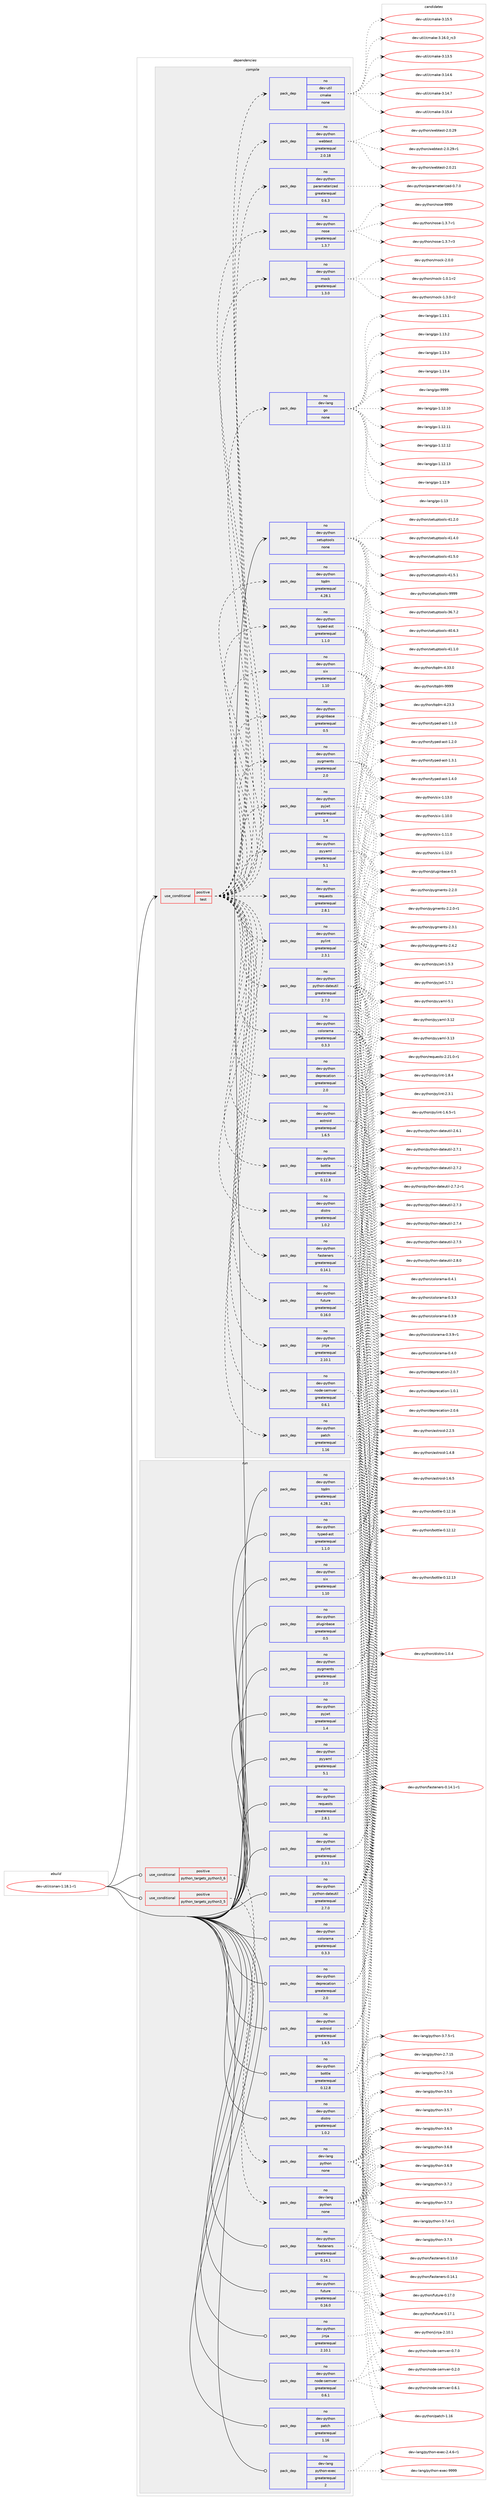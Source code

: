digraph prolog {

# *************
# Graph options
# *************

newrank=true;
concentrate=true;
compound=true;
graph [rankdir=LR,fontname=Helvetica,fontsize=10,ranksep=1.5];#, ranksep=2.5, nodesep=0.2];
edge  [arrowhead=vee];
node  [fontname=Helvetica,fontsize=10];

# **********
# The ebuild
# **********

subgraph cluster_leftcol {
color=gray;
rank=same;
label=<<i>ebuild</i>>;
id [label="dev-util/conan-1.18.1-r1", color=red, width=4, href="../dev-util/conan-1.18.1-r1.svg"];
}

# ****************
# The dependencies
# ****************

subgraph cluster_midcol {
color=gray;
label=<<i>dependencies</i>>;
subgraph cluster_compile {
fillcolor="#eeeeee";
style=filled;
label=<<i>compile</i>>;
subgraph cond182143 {
dependency727141 [label=<<TABLE BORDER="0" CELLBORDER="1" CELLSPACING="0" CELLPADDING="4"><TR><TD ROWSPAN="3" CELLPADDING="10">use_conditional</TD></TR><TR><TD>positive</TD></TR><TR><TD>test</TD></TR></TABLE>>, shape=none, color=red];
subgraph pack532877 {
dependency727142 [label=<<TABLE BORDER="0" CELLBORDER="1" CELLSPACING="0" CELLPADDING="4" WIDTH="220"><TR><TD ROWSPAN="6" CELLPADDING="30">pack_dep</TD></TR><TR><TD WIDTH="110">no</TD></TR><TR><TD>dev-python</TD></TR><TR><TD>astroid</TD></TR><TR><TD>greaterequal</TD></TR><TR><TD>1.6.5</TD></TR></TABLE>>, shape=none, color=blue];
}
dependency727141:e -> dependency727142:w [weight=20,style="dashed",arrowhead="vee"];
subgraph pack532878 {
dependency727143 [label=<<TABLE BORDER="0" CELLBORDER="1" CELLSPACING="0" CELLPADDING="4" WIDTH="220"><TR><TD ROWSPAN="6" CELLPADDING="30">pack_dep</TD></TR><TR><TD WIDTH="110">no</TD></TR><TR><TD>dev-python</TD></TR><TR><TD>bottle</TD></TR><TR><TD>greaterequal</TD></TR><TR><TD>0.12.8</TD></TR></TABLE>>, shape=none, color=blue];
}
dependency727141:e -> dependency727143:w [weight=20,style="dashed",arrowhead="vee"];
subgraph pack532879 {
dependency727144 [label=<<TABLE BORDER="0" CELLBORDER="1" CELLSPACING="0" CELLPADDING="4" WIDTH="220"><TR><TD ROWSPAN="6" CELLPADDING="30">pack_dep</TD></TR><TR><TD WIDTH="110">no</TD></TR><TR><TD>dev-python</TD></TR><TR><TD>colorama</TD></TR><TR><TD>greaterequal</TD></TR><TR><TD>0.3.3</TD></TR></TABLE>>, shape=none, color=blue];
}
dependency727141:e -> dependency727144:w [weight=20,style="dashed",arrowhead="vee"];
subgraph pack532880 {
dependency727145 [label=<<TABLE BORDER="0" CELLBORDER="1" CELLSPACING="0" CELLPADDING="4" WIDTH="220"><TR><TD ROWSPAN="6" CELLPADDING="30">pack_dep</TD></TR><TR><TD WIDTH="110">no</TD></TR><TR><TD>dev-python</TD></TR><TR><TD>deprecation</TD></TR><TR><TD>greaterequal</TD></TR><TR><TD>2.0</TD></TR></TABLE>>, shape=none, color=blue];
}
dependency727141:e -> dependency727145:w [weight=20,style="dashed",arrowhead="vee"];
subgraph pack532881 {
dependency727146 [label=<<TABLE BORDER="0" CELLBORDER="1" CELLSPACING="0" CELLPADDING="4" WIDTH="220"><TR><TD ROWSPAN="6" CELLPADDING="30">pack_dep</TD></TR><TR><TD WIDTH="110">no</TD></TR><TR><TD>dev-python</TD></TR><TR><TD>distro</TD></TR><TR><TD>greaterequal</TD></TR><TR><TD>1.0.2</TD></TR></TABLE>>, shape=none, color=blue];
}
dependency727141:e -> dependency727146:w [weight=20,style="dashed",arrowhead="vee"];
subgraph pack532882 {
dependency727147 [label=<<TABLE BORDER="0" CELLBORDER="1" CELLSPACING="0" CELLPADDING="4" WIDTH="220"><TR><TD ROWSPAN="6" CELLPADDING="30">pack_dep</TD></TR><TR><TD WIDTH="110">no</TD></TR><TR><TD>dev-python</TD></TR><TR><TD>fasteners</TD></TR><TR><TD>greaterequal</TD></TR><TR><TD>0.14.1</TD></TR></TABLE>>, shape=none, color=blue];
}
dependency727141:e -> dependency727147:w [weight=20,style="dashed",arrowhead="vee"];
subgraph pack532883 {
dependency727148 [label=<<TABLE BORDER="0" CELLBORDER="1" CELLSPACING="0" CELLPADDING="4" WIDTH="220"><TR><TD ROWSPAN="6" CELLPADDING="30">pack_dep</TD></TR><TR><TD WIDTH="110">no</TD></TR><TR><TD>dev-python</TD></TR><TR><TD>future</TD></TR><TR><TD>greaterequal</TD></TR><TR><TD>0.16.0</TD></TR></TABLE>>, shape=none, color=blue];
}
dependency727141:e -> dependency727148:w [weight=20,style="dashed",arrowhead="vee"];
subgraph pack532884 {
dependency727149 [label=<<TABLE BORDER="0" CELLBORDER="1" CELLSPACING="0" CELLPADDING="4" WIDTH="220"><TR><TD ROWSPAN="6" CELLPADDING="30">pack_dep</TD></TR><TR><TD WIDTH="110">no</TD></TR><TR><TD>dev-python</TD></TR><TR><TD>jinja</TD></TR><TR><TD>greaterequal</TD></TR><TR><TD>2.10.1</TD></TR></TABLE>>, shape=none, color=blue];
}
dependency727141:e -> dependency727149:w [weight=20,style="dashed",arrowhead="vee"];
subgraph pack532885 {
dependency727150 [label=<<TABLE BORDER="0" CELLBORDER="1" CELLSPACING="0" CELLPADDING="4" WIDTH="220"><TR><TD ROWSPAN="6" CELLPADDING="30">pack_dep</TD></TR><TR><TD WIDTH="110">no</TD></TR><TR><TD>dev-python</TD></TR><TR><TD>node-semver</TD></TR><TR><TD>greaterequal</TD></TR><TR><TD>0.6.1</TD></TR></TABLE>>, shape=none, color=blue];
}
dependency727141:e -> dependency727150:w [weight=20,style="dashed",arrowhead="vee"];
subgraph pack532886 {
dependency727151 [label=<<TABLE BORDER="0" CELLBORDER="1" CELLSPACING="0" CELLPADDING="4" WIDTH="220"><TR><TD ROWSPAN="6" CELLPADDING="30">pack_dep</TD></TR><TR><TD WIDTH="110">no</TD></TR><TR><TD>dev-python</TD></TR><TR><TD>patch</TD></TR><TR><TD>greaterequal</TD></TR><TR><TD>1.16</TD></TR></TABLE>>, shape=none, color=blue];
}
dependency727141:e -> dependency727151:w [weight=20,style="dashed",arrowhead="vee"];
subgraph pack532887 {
dependency727152 [label=<<TABLE BORDER="0" CELLBORDER="1" CELLSPACING="0" CELLPADDING="4" WIDTH="220"><TR><TD ROWSPAN="6" CELLPADDING="30">pack_dep</TD></TR><TR><TD WIDTH="110">no</TD></TR><TR><TD>dev-python</TD></TR><TR><TD>pluginbase</TD></TR><TR><TD>greaterequal</TD></TR><TR><TD>0.5</TD></TR></TABLE>>, shape=none, color=blue];
}
dependency727141:e -> dependency727152:w [weight=20,style="dashed",arrowhead="vee"];
subgraph pack532888 {
dependency727153 [label=<<TABLE BORDER="0" CELLBORDER="1" CELLSPACING="0" CELLPADDING="4" WIDTH="220"><TR><TD ROWSPAN="6" CELLPADDING="30">pack_dep</TD></TR><TR><TD WIDTH="110">no</TD></TR><TR><TD>dev-python</TD></TR><TR><TD>pygments</TD></TR><TR><TD>greaterequal</TD></TR><TR><TD>2.0</TD></TR></TABLE>>, shape=none, color=blue];
}
dependency727141:e -> dependency727153:w [weight=20,style="dashed",arrowhead="vee"];
subgraph pack532889 {
dependency727154 [label=<<TABLE BORDER="0" CELLBORDER="1" CELLSPACING="0" CELLPADDING="4" WIDTH="220"><TR><TD ROWSPAN="6" CELLPADDING="30">pack_dep</TD></TR><TR><TD WIDTH="110">no</TD></TR><TR><TD>dev-python</TD></TR><TR><TD>pyjwt</TD></TR><TR><TD>greaterequal</TD></TR><TR><TD>1.4</TD></TR></TABLE>>, shape=none, color=blue];
}
dependency727141:e -> dependency727154:w [weight=20,style="dashed",arrowhead="vee"];
subgraph pack532890 {
dependency727155 [label=<<TABLE BORDER="0" CELLBORDER="1" CELLSPACING="0" CELLPADDING="4" WIDTH="220"><TR><TD ROWSPAN="6" CELLPADDING="30">pack_dep</TD></TR><TR><TD WIDTH="110">no</TD></TR><TR><TD>dev-python</TD></TR><TR><TD>pylint</TD></TR><TR><TD>greaterequal</TD></TR><TR><TD>2.3.1</TD></TR></TABLE>>, shape=none, color=blue];
}
dependency727141:e -> dependency727155:w [weight=20,style="dashed",arrowhead="vee"];
subgraph pack532891 {
dependency727156 [label=<<TABLE BORDER="0" CELLBORDER="1" CELLSPACING="0" CELLPADDING="4" WIDTH="220"><TR><TD ROWSPAN="6" CELLPADDING="30">pack_dep</TD></TR><TR><TD WIDTH="110">no</TD></TR><TR><TD>dev-python</TD></TR><TR><TD>python-dateutil</TD></TR><TR><TD>greaterequal</TD></TR><TR><TD>2.7.0</TD></TR></TABLE>>, shape=none, color=blue];
}
dependency727141:e -> dependency727156:w [weight=20,style="dashed",arrowhead="vee"];
subgraph pack532892 {
dependency727157 [label=<<TABLE BORDER="0" CELLBORDER="1" CELLSPACING="0" CELLPADDING="4" WIDTH="220"><TR><TD ROWSPAN="6" CELLPADDING="30">pack_dep</TD></TR><TR><TD WIDTH="110">no</TD></TR><TR><TD>dev-python</TD></TR><TR><TD>pyyaml</TD></TR><TR><TD>greaterequal</TD></TR><TR><TD>5.1</TD></TR></TABLE>>, shape=none, color=blue];
}
dependency727141:e -> dependency727157:w [weight=20,style="dashed",arrowhead="vee"];
subgraph pack532893 {
dependency727158 [label=<<TABLE BORDER="0" CELLBORDER="1" CELLSPACING="0" CELLPADDING="4" WIDTH="220"><TR><TD ROWSPAN="6" CELLPADDING="30">pack_dep</TD></TR><TR><TD WIDTH="110">no</TD></TR><TR><TD>dev-python</TD></TR><TR><TD>requests</TD></TR><TR><TD>greaterequal</TD></TR><TR><TD>2.8.1</TD></TR></TABLE>>, shape=none, color=blue];
}
dependency727141:e -> dependency727158:w [weight=20,style="dashed",arrowhead="vee"];
subgraph pack532894 {
dependency727159 [label=<<TABLE BORDER="0" CELLBORDER="1" CELLSPACING="0" CELLPADDING="4" WIDTH="220"><TR><TD ROWSPAN="6" CELLPADDING="30">pack_dep</TD></TR><TR><TD WIDTH="110">no</TD></TR><TR><TD>dev-python</TD></TR><TR><TD>six</TD></TR><TR><TD>greaterequal</TD></TR><TR><TD>1.10</TD></TR></TABLE>>, shape=none, color=blue];
}
dependency727141:e -> dependency727159:w [weight=20,style="dashed",arrowhead="vee"];
subgraph pack532895 {
dependency727160 [label=<<TABLE BORDER="0" CELLBORDER="1" CELLSPACING="0" CELLPADDING="4" WIDTH="220"><TR><TD ROWSPAN="6" CELLPADDING="30">pack_dep</TD></TR><TR><TD WIDTH="110">no</TD></TR><TR><TD>dev-python</TD></TR><TR><TD>tqdm</TD></TR><TR><TD>greaterequal</TD></TR><TR><TD>4.28.1</TD></TR></TABLE>>, shape=none, color=blue];
}
dependency727141:e -> dependency727160:w [weight=20,style="dashed",arrowhead="vee"];
subgraph pack532896 {
dependency727161 [label=<<TABLE BORDER="0" CELLBORDER="1" CELLSPACING="0" CELLPADDING="4" WIDTH="220"><TR><TD ROWSPAN="6" CELLPADDING="30">pack_dep</TD></TR><TR><TD WIDTH="110">no</TD></TR><TR><TD>dev-python</TD></TR><TR><TD>typed-ast</TD></TR><TR><TD>greaterequal</TD></TR><TR><TD>1.1.0</TD></TR></TABLE>>, shape=none, color=blue];
}
dependency727141:e -> dependency727161:w [weight=20,style="dashed",arrowhead="vee"];
subgraph pack532897 {
dependency727162 [label=<<TABLE BORDER="0" CELLBORDER="1" CELLSPACING="0" CELLPADDING="4" WIDTH="220"><TR><TD ROWSPAN="6" CELLPADDING="30">pack_dep</TD></TR><TR><TD WIDTH="110">no</TD></TR><TR><TD>dev-lang</TD></TR><TR><TD>go</TD></TR><TR><TD>none</TD></TR><TR><TD></TD></TR></TABLE>>, shape=none, color=blue];
}
dependency727141:e -> dependency727162:w [weight=20,style="dashed",arrowhead="vee"];
subgraph pack532898 {
dependency727163 [label=<<TABLE BORDER="0" CELLBORDER="1" CELLSPACING="0" CELLPADDING="4" WIDTH="220"><TR><TD ROWSPAN="6" CELLPADDING="30">pack_dep</TD></TR><TR><TD WIDTH="110">no</TD></TR><TR><TD>dev-python</TD></TR><TR><TD>mock</TD></TR><TR><TD>greaterequal</TD></TR><TR><TD>1.3.0</TD></TR></TABLE>>, shape=none, color=blue];
}
dependency727141:e -> dependency727163:w [weight=20,style="dashed",arrowhead="vee"];
subgraph pack532899 {
dependency727164 [label=<<TABLE BORDER="0" CELLBORDER="1" CELLSPACING="0" CELLPADDING="4" WIDTH="220"><TR><TD ROWSPAN="6" CELLPADDING="30">pack_dep</TD></TR><TR><TD WIDTH="110">no</TD></TR><TR><TD>dev-python</TD></TR><TR><TD>nose</TD></TR><TR><TD>greaterequal</TD></TR><TR><TD>1.3.7</TD></TR></TABLE>>, shape=none, color=blue];
}
dependency727141:e -> dependency727164:w [weight=20,style="dashed",arrowhead="vee"];
subgraph pack532900 {
dependency727165 [label=<<TABLE BORDER="0" CELLBORDER="1" CELLSPACING="0" CELLPADDING="4" WIDTH="220"><TR><TD ROWSPAN="6" CELLPADDING="30">pack_dep</TD></TR><TR><TD WIDTH="110">no</TD></TR><TR><TD>dev-python</TD></TR><TR><TD>parameterized</TD></TR><TR><TD>greaterequal</TD></TR><TR><TD>0.6.3</TD></TR></TABLE>>, shape=none, color=blue];
}
dependency727141:e -> dependency727165:w [weight=20,style="dashed",arrowhead="vee"];
subgraph pack532901 {
dependency727166 [label=<<TABLE BORDER="0" CELLBORDER="1" CELLSPACING="0" CELLPADDING="4" WIDTH="220"><TR><TD ROWSPAN="6" CELLPADDING="30">pack_dep</TD></TR><TR><TD WIDTH="110">no</TD></TR><TR><TD>dev-python</TD></TR><TR><TD>webtest</TD></TR><TR><TD>greaterequal</TD></TR><TR><TD>2.0.18</TD></TR></TABLE>>, shape=none, color=blue];
}
dependency727141:e -> dependency727166:w [weight=20,style="dashed",arrowhead="vee"];
subgraph pack532902 {
dependency727167 [label=<<TABLE BORDER="0" CELLBORDER="1" CELLSPACING="0" CELLPADDING="4" WIDTH="220"><TR><TD ROWSPAN="6" CELLPADDING="30">pack_dep</TD></TR><TR><TD WIDTH="110">no</TD></TR><TR><TD>dev-util</TD></TR><TR><TD>cmake</TD></TR><TR><TD>none</TD></TR><TR><TD></TD></TR></TABLE>>, shape=none, color=blue];
}
dependency727141:e -> dependency727167:w [weight=20,style="dashed",arrowhead="vee"];
}
id:e -> dependency727141:w [weight=20,style="solid",arrowhead="vee"];
subgraph pack532903 {
dependency727168 [label=<<TABLE BORDER="0" CELLBORDER="1" CELLSPACING="0" CELLPADDING="4" WIDTH="220"><TR><TD ROWSPAN="6" CELLPADDING="30">pack_dep</TD></TR><TR><TD WIDTH="110">no</TD></TR><TR><TD>dev-python</TD></TR><TR><TD>setuptools</TD></TR><TR><TD>none</TD></TR><TR><TD></TD></TR></TABLE>>, shape=none, color=blue];
}
id:e -> dependency727168:w [weight=20,style="solid",arrowhead="vee"];
}
subgraph cluster_compileandrun {
fillcolor="#eeeeee";
style=filled;
label=<<i>compile and run</i>>;
}
subgraph cluster_run {
fillcolor="#eeeeee";
style=filled;
label=<<i>run</i>>;
subgraph cond182144 {
dependency727169 [label=<<TABLE BORDER="0" CELLBORDER="1" CELLSPACING="0" CELLPADDING="4"><TR><TD ROWSPAN="3" CELLPADDING="10">use_conditional</TD></TR><TR><TD>positive</TD></TR><TR><TD>python_targets_python3_5</TD></TR></TABLE>>, shape=none, color=red];
subgraph pack532904 {
dependency727170 [label=<<TABLE BORDER="0" CELLBORDER="1" CELLSPACING="0" CELLPADDING="4" WIDTH="220"><TR><TD ROWSPAN="6" CELLPADDING="30">pack_dep</TD></TR><TR><TD WIDTH="110">no</TD></TR><TR><TD>dev-lang</TD></TR><TR><TD>python</TD></TR><TR><TD>none</TD></TR><TR><TD></TD></TR></TABLE>>, shape=none, color=blue];
}
dependency727169:e -> dependency727170:w [weight=20,style="dashed",arrowhead="vee"];
}
id:e -> dependency727169:w [weight=20,style="solid",arrowhead="odot"];
subgraph cond182145 {
dependency727171 [label=<<TABLE BORDER="0" CELLBORDER="1" CELLSPACING="0" CELLPADDING="4"><TR><TD ROWSPAN="3" CELLPADDING="10">use_conditional</TD></TR><TR><TD>positive</TD></TR><TR><TD>python_targets_python3_6</TD></TR></TABLE>>, shape=none, color=red];
subgraph pack532905 {
dependency727172 [label=<<TABLE BORDER="0" CELLBORDER="1" CELLSPACING="0" CELLPADDING="4" WIDTH="220"><TR><TD ROWSPAN="6" CELLPADDING="30">pack_dep</TD></TR><TR><TD WIDTH="110">no</TD></TR><TR><TD>dev-lang</TD></TR><TR><TD>python</TD></TR><TR><TD>none</TD></TR><TR><TD></TD></TR></TABLE>>, shape=none, color=blue];
}
dependency727171:e -> dependency727172:w [weight=20,style="dashed",arrowhead="vee"];
}
id:e -> dependency727171:w [weight=20,style="solid",arrowhead="odot"];
subgraph pack532906 {
dependency727173 [label=<<TABLE BORDER="0" CELLBORDER="1" CELLSPACING="0" CELLPADDING="4" WIDTH="220"><TR><TD ROWSPAN="6" CELLPADDING="30">pack_dep</TD></TR><TR><TD WIDTH="110">no</TD></TR><TR><TD>dev-lang</TD></TR><TR><TD>python-exec</TD></TR><TR><TD>greaterequal</TD></TR><TR><TD>2</TD></TR></TABLE>>, shape=none, color=blue];
}
id:e -> dependency727173:w [weight=20,style="solid",arrowhead="odot"];
subgraph pack532907 {
dependency727174 [label=<<TABLE BORDER="0" CELLBORDER="1" CELLSPACING="0" CELLPADDING="4" WIDTH="220"><TR><TD ROWSPAN="6" CELLPADDING="30">pack_dep</TD></TR><TR><TD WIDTH="110">no</TD></TR><TR><TD>dev-python</TD></TR><TR><TD>astroid</TD></TR><TR><TD>greaterequal</TD></TR><TR><TD>1.6.5</TD></TR></TABLE>>, shape=none, color=blue];
}
id:e -> dependency727174:w [weight=20,style="solid",arrowhead="odot"];
subgraph pack532908 {
dependency727175 [label=<<TABLE BORDER="0" CELLBORDER="1" CELLSPACING="0" CELLPADDING="4" WIDTH="220"><TR><TD ROWSPAN="6" CELLPADDING="30">pack_dep</TD></TR><TR><TD WIDTH="110">no</TD></TR><TR><TD>dev-python</TD></TR><TR><TD>bottle</TD></TR><TR><TD>greaterequal</TD></TR><TR><TD>0.12.8</TD></TR></TABLE>>, shape=none, color=blue];
}
id:e -> dependency727175:w [weight=20,style="solid",arrowhead="odot"];
subgraph pack532909 {
dependency727176 [label=<<TABLE BORDER="0" CELLBORDER="1" CELLSPACING="0" CELLPADDING="4" WIDTH="220"><TR><TD ROWSPAN="6" CELLPADDING="30">pack_dep</TD></TR><TR><TD WIDTH="110">no</TD></TR><TR><TD>dev-python</TD></TR><TR><TD>colorama</TD></TR><TR><TD>greaterequal</TD></TR><TR><TD>0.3.3</TD></TR></TABLE>>, shape=none, color=blue];
}
id:e -> dependency727176:w [weight=20,style="solid",arrowhead="odot"];
subgraph pack532910 {
dependency727177 [label=<<TABLE BORDER="0" CELLBORDER="1" CELLSPACING="0" CELLPADDING="4" WIDTH="220"><TR><TD ROWSPAN="6" CELLPADDING="30">pack_dep</TD></TR><TR><TD WIDTH="110">no</TD></TR><TR><TD>dev-python</TD></TR><TR><TD>deprecation</TD></TR><TR><TD>greaterequal</TD></TR><TR><TD>2.0</TD></TR></TABLE>>, shape=none, color=blue];
}
id:e -> dependency727177:w [weight=20,style="solid",arrowhead="odot"];
subgraph pack532911 {
dependency727178 [label=<<TABLE BORDER="0" CELLBORDER="1" CELLSPACING="0" CELLPADDING="4" WIDTH="220"><TR><TD ROWSPAN="6" CELLPADDING="30">pack_dep</TD></TR><TR><TD WIDTH="110">no</TD></TR><TR><TD>dev-python</TD></TR><TR><TD>distro</TD></TR><TR><TD>greaterequal</TD></TR><TR><TD>1.0.2</TD></TR></TABLE>>, shape=none, color=blue];
}
id:e -> dependency727178:w [weight=20,style="solid",arrowhead="odot"];
subgraph pack532912 {
dependency727179 [label=<<TABLE BORDER="0" CELLBORDER="1" CELLSPACING="0" CELLPADDING="4" WIDTH="220"><TR><TD ROWSPAN="6" CELLPADDING="30">pack_dep</TD></TR><TR><TD WIDTH="110">no</TD></TR><TR><TD>dev-python</TD></TR><TR><TD>fasteners</TD></TR><TR><TD>greaterequal</TD></TR><TR><TD>0.14.1</TD></TR></TABLE>>, shape=none, color=blue];
}
id:e -> dependency727179:w [weight=20,style="solid",arrowhead="odot"];
subgraph pack532913 {
dependency727180 [label=<<TABLE BORDER="0" CELLBORDER="1" CELLSPACING="0" CELLPADDING="4" WIDTH="220"><TR><TD ROWSPAN="6" CELLPADDING="30">pack_dep</TD></TR><TR><TD WIDTH="110">no</TD></TR><TR><TD>dev-python</TD></TR><TR><TD>future</TD></TR><TR><TD>greaterequal</TD></TR><TR><TD>0.16.0</TD></TR></TABLE>>, shape=none, color=blue];
}
id:e -> dependency727180:w [weight=20,style="solid",arrowhead="odot"];
subgraph pack532914 {
dependency727181 [label=<<TABLE BORDER="0" CELLBORDER="1" CELLSPACING="0" CELLPADDING="4" WIDTH="220"><TR><TD ROWSPAN="6" CELLPADDING="30">pack_dep</TD></TR><TR><TD WIDTH="110">no</TD></TR><TR><TD>dev-python</TD></TR><TR><TD>jinja</TD></TR><TR><TD>greaterequal</TD></TR><TR><TD>2.10.1</TD></TR></TABLE>>, shape=none, color=blue];
}
id:e -> dependency727181:w [weight=20,style="solid",arrowhead="odot"];
subgraph pack532915 {
dependency727182 [label=<<TABLE BORDER="0" CELLBORDER="1" CELLSPACING="0" CELLPADDING="4" WIDTH="220"><TR><TD ROWSPAN="6" CELLPADDING="30">pack_dep</TD></TR><TR><TD WIDTH="110">no</TD></TR><TR><TD>dev-python</TD></TR><TR><TD>node-semver</TD></TR><TR><TD>greaterequal</TD></TR><TR><TD>0.6.1</TD></TR></TABLE>>, shape=none, color=blue];
}
id:e -> dependency727182:w [weight=20,style="solid",arrowhead="odot"];
subgraph pack532916 {
dependency727183 [label=<<TABLE BORDER="0" CELLBORDER="1" CELLSPACING="0" CELLPADDING="4" WIDTH="220"><TR><TD ROWSPAN="6" CELLPADDING="30">pack_dep</TD></TR><TR><TD WIDTH="110">no</TD></TR><TR><TD>dev-python</TD></TR><TR><TD>patch</TD></TR><TR><TD>greaterequal</TD></TR><TR><TD>1.16</TD></TR></TABLE>>, shape=none, color=blue];
}
id:e -> dependency727183:w [weight=20,style="solid",arrowhead="odot"];
subgraph pack532917 {
dependency727184 [label=<<TABLE BORDER="0" CELLBORDER="1" CELLSPACING="0" CELLPADDING="4" WIDTH="220"><TR><TD ROWSPAN="6" CELLPADDING="30">pack_dep</TD></TR><TR><TD WIDTH="110">no</TD></TR><TR><TD>dev-python</TD></TR><TR><TD>pluginbase</TD></TR><TR><TD>greaterequal</TD></TR><TR><TD>0.5</TD></TR></TABLE>>, shape=none, color=blue];
}
id:e -> dependency727184:w [weight=20,style="solid",arrowhead="odot"];
subgraph pack532918 {
dependency727185 [label=<<TABLE BORDER="0" CELLBORDER="1" CELLSPACING="0" CELLPADDING="4" WIDTH="220"><TR><TD ROWSPAN="6" CELLPADDING="30">pack_dep</TD></TR><TR><TD WIDTH="110">no</TD></TR><TR><TD>dev-python</TD></TR><TR><TD>pygments</TD></TR><TR><TD>greaterequal</TD></TR><TR><TD>2.0</TD></TR></TABLE>>, shape=none, color=blue];
}
id:e -> dependency727185:w [weight=20,style="solid",arrowhead="odot"];
subgraph pack532919 {
dependency727186 [label=<<TABLE BORDER="0" CELLBORDER="1" CELLSPACING="0" CELLPADDING="4" WIDTH="220"><TR><TD ROWSPAN="6" CELLPADDING="30">pack_dep</TD></TR><TR><TD WIDTH="110">no</TD></TR><TR><TD>dev-python</TD></TR><TR><TD>pyjwt</TD></TR><TR><TD>greaterequal</TD></TR><TR><TD>1.4</TD></TR></TABLE>>, shape=none, color=blue];
}
id:e -> dependency727186:w [weight=20,style="solid",arrowhead="odot"];
subgraph pack532920 {
dependency727187 [label=<<TABLE BORDER="0" CELLBORDER="1" CELLSPACING="0" CELLPADDING="4" WIDTH="220"><TR><TD ROWSPAN="6" CELLPADDING="30">pack_dep</TD></TR><TR><TD WIDTH="110">no</TD></TR><TR><TD>dev-python</TD></TR><TR><TD>pylint</TD></TR><TR><TD>greaterequal</TD></TR><TR><TD>2.3.1</TD></TR></TABLE>>, shape=none, color=blue];
}
id:e -> dependency727187:w [weight=20,style="solid",arrowhead="odot"];
subgraph pack532921 {
dependency727188 [label=<<TABLE BORDER="0" CELLBORDER="1" CELLSPACING="0" CELLPADDING="4" WIDTH="220"><TR><TD ROWSPAN="6" CELLPADDING="30">pack_dep</TD></TR><TR><TD WIDTH="110">no</TD></TR><TR><TD>dev-python</TD></TR><TR><TD>python-dateutil</TD></TR><TR><TD>greaterequal</TD></TR><TR><TD>2.7.0</TD></TR></TABLE>>, shape=none, color=blue];
}
id:e -> dependency727188:w [weight=20,style="solid",arrowhead="odot"];
subgraph pack532922 {
dependency727189 [label=<<TABLE BORDER="0" CELLBORDER="1" CELLSPACING="0" CELLPADDING="4" WIDTH="220"><TR><TD ROWSPAN="6" CELLPADDING="30">pack_dep</TD></TR><TR><TD WIDTH="110">no</TD></TR><TR><TD>dev-python</TD></TR><TR><TD>pyyaml</TD></TR><TR><TD>greaterequal</TD></TR><TR><TD>5.1</TD></TR></TABLE>>, shape=none, color=blue];
}
id:e -> dependency727189:w [weight=20,style="solid",arrowhead="odot"];
subgraph pack532923 {
dependency727190 [label=<<TABLE BORDER="0" CELLBORDER="1" CELLSPACING="0" CELLPADDING="4" WIDTH="220"><TR><TD ROWSPAN="6" CELLPADDING="30">pack_dep</TD></TR><TR><TD WIDTH="110">no</TD></TR><TR><TD>dev-python</TD></TR><TR><TD>requests</TD></TR><TR><TD>greaterequal</TD></TR><TR><TD>2.8.1</TD></TR></TABLE>>, shape=none, color=blue];
}
id:e -> dependency727190:w [weight=20,style="solid",arrowhead="odot"];
subgraph pack532924 {
dependency727191 [label=<<TABLE BORDER="0" CELLBORDER="1" CELLSPACING="0" CELLPADDING="4" WIDTH="220"><TR><TD ROWSPAN="6" CELLPADDING="30">pack_dep</TD></TR><TR><TD WIDTH="110">no</TD></TR><TR><TD>dev-python</TD></TR><TR><TD>six</TD></TR><TR><TD>greaterequal</TD></TR><TR><TD>1.10</TD></TR></TABLE>>, shape=none, color=blue];
}
id:e -> dependency727191:w [weight=20,style="solid",arrowhead="odot"];
subgraph pack532925 {
dependency727192 [label=<<TABLE BORDER="0" CELLBORDER="1" CELLSPACING="0" CELLPADDING="4" WIDTH="220"><TR><TD ROWSPAN="6" CELLPADDING="30">pack_dep</TD></TR><TR><TD WIDTH="110">no</TD></TR><TR><TD>dev-python</TD></TR><TR><TD>tqdm</TD></TR><TR><TD>greaterequal</TD></TR><TR><TD>4.28.1</TD></TR></TABLE>>, shape=none, color=blue];
}
id:e -> dependency727192:w [weight=20,style="solid",arrowhead="odot"];
subgraph pack532926 {
dependency727193 [label=<<TABLE BORDER="0" CELLBORDER="1" CELLSPACING="0" CELLPADDING="4" WIDTH="220"><TR><TD ROWSPAN="6" CELLPADDING="30">pack_dep</TD></TR><TR><TD WIDTH="110">no</TD></TR><TR><TD>dev-python</TD></TR><TR><TD>typed-ast</TD></TR><TR><TD>greaterequal</TD></TR><TR><TD>1.1.0</TD></TR></TABLE>>, shape=none, color=blue];
}
id:e -> dependency727193:w [weight=20,style="solid",arrowhead="odot"];
}
}

# **************
# The candidates
# **************

subgraph cluster_choices {
rank=same;
color=gray;
label=<<i>candidates</i>>;

subgraph choice532877 {
color=black;
nodesep=1;
choice100101118451121211161041111104797115116114111105100454946524656 [label="dev-python/astroid-1.4.8", color=red, width=4,href="../dev-python/astroid-1.4.8.svg"];
choice100101118451121211161041111104797115116114111105100454946544653 [label="dev-python/astroid-1.6.5", color=red, width=4,href="../dev-python/astroid-1.6.5.svg"];
choice100101118451121211161041111104797115116114111105100455046504653 [label="dev-python/astroid-2.2.5", color=red, width=4,href="../dev-python/astroid-2.2.5.svg"];
dependency727142:e -> choice100101118451121211161041111104797115116114111105100454946524656:w [style=dotted,weight="100"];
dependency727142:e -> choice100101118451121211161041111104797115116114111105100454946544653:w [style=dotted,weight="100"];
dependency727142:e -> choice100101118451121211161041111104797115116114111105100455046504653:w [style=dotted,weight="100"];
}
subgraph choice532878 {
color=black;
nodesep=1;
choice1001011184511212111610411111047981111161161081014548464950464950 [label="dev-python/bottle-0.12.12", color=red, width=4,href="../dev-python/bottle-0.12.12.svg"];
choice1001011184511212111610411111047981111161161081014548464950464951 [label="dev-python/bottle-0.12.13", color=red, width=4,href="../dev-python/bottle-0.12.13.svg"];
choice1001011184511212111610411111047981111161161081014548464950464954 [label="dev-python/bottle-0.12.16", color=red, width=4,href="../dev-python/bottle-0.12.16.svg"];
dependency727143:e -> choice1001011184511212111610411111047981111161161081014548464950464950:w [style=dotted,weight="100"];
dependency727143:e -> choice1001011184511212111610411111047981111161161081014548464950464951:w [style=dotted,weight="100"];
dependency727143:e -> choice1001011184511212111610411111047981111161161081014548464950464954:w [style=dotted,weight="100"];
}
subgraph choice532879 {
color=black;
nodesep=1;
choice1001011184511212111610411111047991111081111149710997454846514651 [label="dev-python/colorama-0.3.3", color=red, width=4,href="../dev-python/colorama-0.3.3.svg"];
choice1001011184511212111610411111047991111081111149710997454846514657 [label="dev-python/colorama-0.3.9", color=red, width=4,href="../dev-python/colorama-0.3.9.svg"];
choice10010111845112121116104111110479911110811111497109974548465146574511449 [label="dev-python/colorama-0.3.9-r1", color=red, width=4,href="../dev-python/colorama-0.3.9-r1.svg"];
choice1001011184511212111610411111047991111081111149710997454846524648 [label="dev-python/colorama-0.4.0", color=red, width=4,href="../dev-python/colorama-0.4.0.svg"];
choice1001011184511212111610411111047991111081111149710997454846524649 [label="dev-python/colorama-0.4.1", color=red, width=4,href="../dev-python/colorama-0.4.1.svg"];
dependency727144:e -> choice1001011184511212111610411111047991111081111149710997454846514651:w [style=dotted,weight="100"];
dependency727144:e -> choice1001011184511212111610411111047991111081111149710997454846514657:w [style=dotted,weight="100"];
dependency727144:e -> choice10010111845112121116104111110479911110811111497109974548465146574511449:w [style=dotted,weight="100"];
dependency727144:e -> choice1001011184511212111610411111047991111081111149710997454846524648:w [style=dotted,weight="100"];
dependency727144:e -> choice1001011184511212111610411111047991111081111149710997454846524649:w [style=dotted,weight="100"];
}
subgraph choice532880 {
color=black;
nodesep=1;
choice10010111845112121116104111110471001011121141019997116105111110454946484649 [label="dev-python/deprecation-1.0.1", color=red, width=4,href="../dev-python/deprecation-1.0.1.svg"];
choice10010111845112121116104111110471001011121141019997116105111110455046484654 [label="dev-python/deprecation-2.0.6", color=red, width=4,href="../dev-python/deprecation-2.0.6.svg"];
choice10010111845112121116104111110471001011121141019997116105111110455046484655 [label="dev-python/deprecation-2.0.7", color=red, width=4,href="../dev-python/deprecation-2.0.7.svg"];
dependency727145:e -> choice10010111845112121116104111110471001011121141019997116105111110454946484649:w [style=dotted,weight="100"];
dependency727145:e -> choice10010111845112121116104111110471001011121141019997116105111110455046484654:w [style=dotted,weight="100"];
dependency727145:e -> choice10010111845112121116104111110471001011121141019997116105111110455046484655:w [style=dotted,weight="100"];
}
subgraph choice532881 {
color=black;
nodesep=1;
choice1001011184511212111610411111047100105115116114111454946484652 [label="dev-python/distro-1.0.4", color=red, width=4,href="../dev-python/distro-1.0.4.svg"];
dependency727146:e -> choice1001011184511212111610411111047100105115116114111454946484652:w [style=dotted,weight="100"];
}
subgraph choice532882 {
color=black;
nodesep=1;
choice10010111845112121116104111110471029711511610111010111411545484649514648 [label="dev-python/fasteners-0.13.0", color=red, width=4,href="../dev-python/fasteners-0.13.0.svg"];
choice10010111845112121116104111110471029711511610111010111411545484649524649 [label="dev-python/fasteners-0.14.1", color=red, width=4,href="../dev-python/fasteners-0.14.1.svg"];
choice100101118451121211161041111104710297115116101110101114115454846495246494511449 [label="dev-python/fasteners-0.14.1-r1", color=red, width=4,href="../dev-python/fasteners-0.14.1-r1.svg"];
dependency727147:e -> choice10010111845112121116104111110471029711511610111010111411545484649514648:w [style=dotted,weight="100"];
dependency727147:e -> choice10010111845112121116104111110471029711511610111010111411545484649524649:w [style=dotted,weight="100"];
dependency727147:e -> choice100101118451121211161041111104710297115116101110101114115454846495246494511449:w [style=dotted,weight="100"];
}
subgraph choice532883 {
color=black;
nodesep=1;
choice100101118451121211161041111104710211711611711410145484649554648 [label="dev-python/future-0.17.0", color=red, width=4,href="../dev-python/future-0.17.0.svg"];
choice100101118451121211161041111104710211711611711410145484649554649 [label="dev-python/future-0.17.1", color=red, width=4,href="../dev-python/future-0.17.1.svg"];
dependency727148:e -> choice100101118451121211161041111104710211711611711410145484649554648:w [style=dotted,weight="100"];
dependency727148:e -> choice100101118451121211161041111104710211711611711410145484649554649:w [style=dotted,weight="100"];
}
subgraph choice532884 {
color=black;
nodesep=1;
choice10010111845112121116104111110471061051101069745504649484649 [label="dev-python/jinja-2.10.1", color=red, width=4,href="../dev-python/jinja-2.10.1.svg"];
dependency727149:e -> choice10010111845112121116104111110471061051101069745504649484649:w [style=dotted,weight="100"];
}
subgraph choice532885 {
color=black;
nodesep=1;
choice100101118451121211161041111104711011110010145115101109118101114454846504648 [label="dev-python/node-semver-0.2.0", color=red, width=4,href="../dev-python/node-semver-0.2.0.svg"];
choice100101118451121211161041111104711011110010145115101109118101114454846544649 [label="dev-python/node-semver-0.6.1", color=red, width=4,href="../dev-python/node-semver-0.6.1.svg"];
choice100101118451121211161041111104711011110010145115101109118101114454846554648 [label="dev-python/node-semver-0.7.0", color=red, width=4,href="../dev-python/node-semver-0.7.0.svg"];
dependency727150:e -> choice100101118451121211161041111104711011110010145115101109118101114454846504648:w [style=dotted,weight="100"];
dependency727150:e -> choice100101118451121211161041111104711011110010145115101109118101114454846544649:w [style=dotted,weight="100"];
dependency727150:e -> choice100101118451121211161041111104711011110010145115101109118101114454846554648:w [style=dotted,weight="100"];
}
subgraph choice532886 {
color=black;
nodesep=1;
choice100101118451121211161041111104711297116991044549464954 [label="dev-python/patch-1.16", color=red, width=4,href="../dev-python/patch-1.16.svg"];
dependency727151:e -> choice100101118451121211161041111104711297116991044549464954:w [style=dotted,weight="100"];
}
subgraph choice532887 {
color=black;
nodesep=1;
choice1001011184511212111610411111047112108117103105110989711510145484653 [label="dev-python/pluginbase-0.5", color=red, width=4,href="../dev-python/pluginbase-0.5.svg"];
dependency727152:e -> choice1001011184511212111610411111047112108117103105110989711510145484653:w [style=dotted,weight="100"];
}
subgraph choice532888 {
color=black;
nodesep=1;
choice1001011184511212111610411111047112121103109101110116115455046504648 [label="dev-python/pygments-2.2.0", color=red, width=4,href="../dev-python/pygments-2.2.0.svg"];
choice10010111845112121116104111110471121211031091011101161154550465046484511449 [label="dev-python/pygments-2.2.0-r1", color=red, width=4,href="../dev-python/pygments-2.2.0-r1.svg"];
choice1001011184511212111610411111047112121103109101110116115455046514649 [label="dev-python/pygments-2.3.1", color=red, width=4,href="../dev-python/pygments-2.3.1.svg"];
choice1001011184511212111610411111047112121103109101110116115455046524650 [label="dev-python/pygments-2.4.2", color=red, width=4,href="../dev-python/pygments-2.4.2.svg"];
dependency727153:e -> choice1001011184511212111610411111047112121103109101110116115455046504648:w [style=dotted,weight="100"];
dependency727153:e -> choice10010111845112121116104111110471121211031091011101161154550465046484511449:w [style=dotted,weight="100"];
dependency727153:e -> choice1001011184511212111610411111047112121103109101110116115455046514649:w [style=dotted,weight="100"];
dependency727153:e -> choice1001011184511212111610411111047112121103109101110116115455046524650:w [style=dotted,weight="100"];
}
subgraph choice532889 {
color=black;
nodesep=1;
choice1001011184511212111610411111047112121106119116454946534651 [label="dev-python/pyjwt-1.5.3", color=red, width=4,href="../dev-python/pyjwt-1.5.3.svg"];
choice1001011184511212111610411111047112121106119116454946554649 [label="dev-python/pyjwt-1.7.1", color=red, width=4,href="../dev-python/pyjwt-1.7.1.svg"];
dependency727154:e -> choice1001011184511212111610411111047112121106119116454946534651:w [style=dotted,weight="100"];
dependency727154:e -> choice1001011184511212111610411111047112121106119116454946554649:w [style=dotted,weight="100"];
}
subgraph choice532890 {
color=black;
nodesep=1;
choice10010111845112121116104111110471121211081051101164549465446534511449 [label="dev-python/pylint-1.6.5-r1", color=red, width=4,href="../dev-python/pylint-1.6.5-r1.svg"];
choice1001011184511212111610411111047112121108105110116454946564652 [label="dev-python/pylint-1.8.4", color=red, width=4,href="../dev-python/pylint-1.8.4.svg"];
choice1001011184511212111610411111047112121108105110116455046514649 [label="dev-python/pylint-2.3.1", color=red, width=4,href="../dev-python/pylint-2.3.1.svg"];
dependency727155:e -> choice10010111845112121116104111110471121211081051101164549465446534511449:w [style=dotted,weight="100"];
dependency727155:e -> choice1001011184511212111610411111047112121108105110116454946564652:w [style=dotted,weight="100"];
dependency727155:e -> choice1001011184511212111610411111047112121108105110116455046514649:w [style=dotted,weight="100"];
}
subgraph choice532891 {
color=black;
nodesep=1;
choice10010111845112121116104111110471121211161041111104510097116101117116105108455046544649 [label="dev-python/python-dateutil-2.6.1", color=red, width=4,href="../dev-python/python-dateutil-2.6.1.svg"];
choice10010111845112121116104111110471121211161041111104510097116101117116105108455046554649 [label="dev-python/python-dateutil-2.7.1", color=red, width=4,href="../dev-python/python-dateutil-2.7.1.svg"];
choice10010111845112121116104111110471121211161041111104510097116101117116105108455046554650 [label="dev-python/python-dateutil-2.7.2", color=red, width=4,href="../dev-python/python-dateutil-2.7.2.svg"];
choice100101118451121211161041111104711212111610411111045100971161011171161051084550465546504511449 [label="dev-python/python-dateutil-2.7.2-r1", color=red, width=4,href="../dev-python/python-dateutil-2.7.2-r1.svg"];
choice10010111845112121116104111110471121211161041111104510097116101117116105108455046554651 [label="dev-python/python-dateutil-2.7.3", color=red, width=4,href="../dev-python/python-dateutil-2.7.3.svg"];
choice10010111845112121116104111110471121211161041111104510097116101117116105108455046554652 [label="dev-python/python-dateutil-2.7.4", color=red, width=4,href="../dev-python/python-dateutil-2.7.4.svg"];
choice10010111845112121116104111110471121211161041111104510097116101117116105108455046554653 [label="dev-python/python-dateutil-2.7.5", color=red, width=4,href="../dev-python/python-dateutil-2.7.5.svg"];
choice10010111845112121116104111110471121211161041111104510097116101117116105108455046564648 [label="dev-python/python-dateutil-2.8.0", color=red, width=4,href="../dev-python/python-dateutil-2.8.0.svg"];
dependency727156:e -> choice10010111845112121116104111110471121211161041111104510097116101117116105108455046544649:w [style=dotted,weight="100"];
dependency727156:e -> choice10010111845112121116104111110471121211161041111104510097116101117116105108455046554649:w [style=dotted,weight="100"];
dependency727156:e -> choice10010111845112121116104111110471121211161041111104510097116101117116105108455046554650:w [style=dotted,weight="100"];
dependency727156:e -> choice100101118451121211161041111104711212111610411111045100971161011171161051084550465546504511449:w [style=dotted,weight="100"];
dependency727156:e -> choice10010111845112121116104111110471121211161041111104510097116101117116105108455046554651:w [style=dotted,weight="100"];
dependency727156:e -> choice10010111845112121116104111110471121211161041111104510097116101117116105108455046554652:w [style=dotted,weight="100"];
dependency727156:e -> choice10010111845112121116104111110471121211161041111104510097116101117116105108455046554653:w [style=dotted,weight="100"];
dependency727156:e -> choice10010111845112121116104111110471121211161041111104510097116101117116105108455046564648:w [style=dotted,weight="100"];
}
subgraph choice532892 {
color=black;
nodesep=1;
choice1001011184511212111610411111047112121121971091084551464950 [label="dev-python/pyyaml-3.12", color=red, width=4,href="../dev-python/pyyaml-3.12.svg"];
choice1001011184511212111610411111047112121121971091084551464951 [label="dev-python/pyyaml-3.13", color=red, width=4,href="../dev-python/pyyaml-3.13.svg"];
choice10010111845112121116104111110471121211219710910845534649 [label="dev-python/pyyaml-5.1", color=red, width=4,href="../dev-python/pyyaml-5.1.svg"];
dependency727157:e -> choice1001011184511212111610411111047112121121971091084551464950:w [style=dotted,weight="100"];
dependency727157:e -> choice1001011184511212111610411111047112121121971091084551464951:w [style=dotted,weight="100"];
dependency727157:e -> choice10010111845112121116104111110471121211219710910845534649:w [style=dotted,weight="100"];
}
subgraph choice532893 {
color=black;
nodesep=1;
choice1001011184511212111610411111047114101113117101115116115455046504946484511449 [label="dev-python/requests-2.21.0-r1", color=red, width=4,href="../dev-python/requests-2.21.0-r1.svg"];
dependency727158:e -> choice1001011184511212111610411111047114101113117101115116115455046504946484511449:w [style=dotted,weight="100"];
}
subgraph choice532894 {
color=black;
nodesep=1;
choice100101118451121211161041111104711510512045494649484648 [label="dev-python/six-1.10.0", color=red, width=4,href="../dev-python/six-1.10.0.svg"];
choice100101118451121211161041111104711510512045494649494648 [label="dev-python/six-1.11.0", color=red, width=4,href="../dev-python/six-1.11.0.svg"];
choice100101118451121211161041111104711510512045494649504648 [label="dev-python/six-1.12.0", color=red, width=4,href="../dev-python/six-1.12.0.svg"];
choice100101118451121211161041111104711510512045494649514648 [label="dev-python/six-1.13.0", color=red, width=4,href="../dev-python/six-1.13.0.svg"];
dependency727159:e -> choice100101118451121211161041111104711510512045494649484648:w [style=dotted,weight="100"];
dependency727159:e -> choice100101118451121211161041111104711510512045494649494648:w [style=dotted,weight="100"];
dependency727159:e -> choice100101118451121211161041111104711510512045494649504648:w [style=dotted,weight="100"];
dependency727159:e -> choice100101118451121211161041111104711510512045494649514648:w [style=dotted,weight="100"];
}
subgraph choice532895 {
color=black;
nodesep=1;
choice100101118451121211161041111104711611310010945524650514651 [label="dev-python/tqdm-4.23.3", color=red, width=4,href="../dev-python/tqdm-4.23.3.svg"];
choice100101118451121211161041111104711611310010945524651514648 [label="dev-python/tqdm-4.33.0", color=red, width=4,href="../dev-python/tqdm-4.33.0.svg"];
choice10010111845112121116104111110471161131001094557575757 [label="dev-python/tqdm-9999", color=red, width=4,href="../dev-python/tqdm-9999.svg"];
dependency727160:e -> choice100101118451121211161041111104711611310010945524650514651:w [style=dotted,weight="100"];
dependency727160:e -> choice100101118451121211161041111104711611310010945524651514648:w [style=dotted,weight="100"];
dependency727160:e -> choice10010111845112121116104111110471161131001094557575757:w [style=dotted,weight="100"];
}
subgraph choice532896 {
color=black;
nodesep=1;
choice10010111845112121116104111110471161211121011004597115116454946494648 [label="dev-python/typed-ast-1.1.0", color=red, width=4,href="../dev-python/typed-ast-1.1.0.svg"];
choice10010111845112121116104111110471161211121011004597115116454946504648 [label="dev-python/typed-ast-1.2.0", color=red, width=4,href="../dev-python/typed-ast-1.2.0.svg"];
choice10010111845112121116104111110471161211121011004597115116454946514649 [label="dev-python/typed-ast-1.3.1", color=red, width=4,href="../dev-python/typed-ast-1.3.1.svg"];
choice10010111845112121116104111110471161211121011004597115116454946524648 [label="dev-python/typed-ast-1.4.0", color=red, width=4,href="../dev-python/typed-ast-1.4.0.svg"];
dependency727161:e -> choice10010111845112121116104111110471161211121011004597115116454946494648:w [style=dotted,weight="100"];
dependency727161:e -> choice10010111845112121116104111110471161211121011004597115116454946504648:w [style=dotted,weight="100"];
dependency727161:e -> choice10010111845112121116104111110471161211121011004597115116454946514649:w [style=dotted,weight="100"];
dependency727161:e -> choice10010111845112121116104111110471161211121011004597115116454946524648:w [style=dotted,weight="100"];
}
subgraph choice532897 {
color=black;
nodesep=1;
choice1001011184510897110103471031114549464950464948 [label="dev-lang/go-1.12.10", color=red, width=4,href="../dev-lang/go-1.12.10.svg"];
choice1001011184510897110103471031114549464950464949 [label="dev-lang/go-1.12.11", color=red, width=4,href="../dev-lang/go-1.12.11.svg"];
choice1001011184510897110103471031114549464950464950 [label="dev-lang/go-1.12.12", color=red, width=4,href="../dev-lang/go-1.12.12.svg"];
choice1001011184510897110103471031114549464950464951 [label="dev-lang/go-1.12.13", color=red, width=4,href="../dev-lang/go-1.12.13.svg"];
choice10010111845108971101034710311145494649504657 [label="dev-lang/go-1.12.9", color=red, width=4,href="../dev-lang/go-1.12.9.svg"];
choice1001011184510897110103471031114549464951 [label="dev-lang/go-1.13", color=red, width=4,href="../dev-lang/go-1.13.svg"];
choice10010111845108971101034710311145494649514649 [label="dev-lang/go-1.13.1", color=red, width=4,href="../dev-lang/go-1.13.1.svg"];
choice10010111845108971101034710311145494649514650 [label="dev-lang/go-1.13.2", color=red, width=4,href="../dev-lang/go-1.13.2.svg"];
choice10010111845108971101034710311145494649514651 [label="dev-lang/go-1.13.3", color=red, width=4,href="../dev-lang/go-1.13.3.svg"];
choice10010111845108971101034710311145494649514652 [label="dev-lang/go-1.13.4", color=red, width=4,href="../dev-lang/go-1.13.4.svg"];
choice1001011184510897110103471031114557575757 [label="dev-lang/go-9999", color=red, width=4,href="../dev-lang/go-9999.svg"];
dependency727162:e -> choice1001011184510897110103471031114549464950464948:w [style=dotted,weight="100"];
dependency727162:e -> choice1001011184510897110103471031114549464950464949:w [style=dotted,weight="100"];
dependency727162:e -> choice1001011184510897110103471031114549464950464950:w [style=dotted,weight="100"];
dependency727162:e -> choice1001011184510897110103471031114549464950464951:w [style=dotted,weight="100"];
dependency727162:e -> choice10010111845108971101034710311145494649504657:w [style=dotted,weight="100"];
dependency727162:e -> choice1001011184510897110103471031114549464951:w [style=dotted,weight="100"];
dependency727162:e -> choice10010111845108971101034710311145494649514649:w [style=dotted,weight="100"];
dependency727162:e -> choice10010111845108971101034710311145494649514650:w [style=dotted,weight="100"];
dependency727162:e -> choice10010111845108971101034710311145494649514651:w [style=dotted,weight="100"];
dependency727162:e -> choice10010111845108971101034710311145494649514652:w [style=dotted,weight="100"];
dependency727162:e -> choice1001011184510897110103471031114557575757:w [style=dotted,weight="100"];
}
subgraph choice532898 {
color=black;
nodesep=1;
choice1001011184511212111610411111047109111991074549464846494511450 [label="dev-python/mock-1.0.1-r2", color=red, width=4,href="../dev-python/mock-1.0.1-r2.svg"];
choice1001011184511212111610411111047109111991074549465146484511450 [label="dev-python/mock-1.3.0-r2", color=red, width=4,href="../dev-python/mock-1.3.0-r2.svg"];
choice100101118451121211161041111104710911199107455046484648 [label="dev-python/mock-2.0.0", color=red, width=4,href="../dev-python/mock-2.0.0.svg"];
dependency727163:e -> choice1001011184511212111610411111047109111991074549464846494511450:w [style=dotted,weight="100"];
dependency727163:e -> choice1001011184511212111610411111047109111991074549465146484511450:w [style=dotted,weight="100"];
dependency727163:e -> choice100101118451121211161041111104710911199107455046484648:w [style=dotted,weight="100"];
}
subgraph choice532899 {
color=black;
nodesep=1;
choice10010111845112121116104111110471101111151014549465146554511449 [label="dev-python/nose-1.3.7-r1", color=red, width=4,href="../dev-python/nose-1.3.7-r1.svg"];
choice10010111845112121116104111110471101111151014549465146554511451 [label="dev-python/nose-1.3.7-r3", color=red, width=4,href="../dev-python/nose-1.3.7-r3.svg"];
choice10010111845112121116104111110471101111151014557575757 [label="dev-python/nose-9999", color=red, width=4,href="../dev-python/nose-9999.svg"];
dependency727164:e -> choice10010111845112121116104111110471101111151014549465146554511449:w [style=dotted,weight="100"];
dependency727164:e -> choice10010111845112121116104111110471101111151014549465146554511451:w [style=dotted,weight="100"];
dependency727164:e -> choice10010111845112121116104111110471101111151014557575757:w [style=dotted,weight="100"];
}
subgraph choice532900 {
color=black;
nodesep=1;
choice10010111845112121116104111110471129711497109101116101114105122101100454846554648 [label="dev-python/parameterized-0.7.0", color=red, width=4,href="../dev-python/parameterized-0.7.0.svg"];
dependency727165:e -> choice10010111845112121116104111110471129711497109101116101114105122101100454846554648:w [style=dotted,weight="100"];
}
subgraph choice532901 {
color=black;
nodesep=1;
choice10010111845112121116104111110471191019811610111511645504648465049 [label="dev-python/webtest-2.0.21", color=red, width=4,href="../dev-python/webtest-2.0.21.svg"];
choice10010111845112121116104111110471191019811610111511645504648465057 [label="dev-python/webtest-2.0.29", color=red, width=4,href="../dev-python/webtest-2.0.29.svg"];
choice100101118451121211161041111104711910198116101115116455046484650574511449 [label="dev-python/webtest-2.0.29-r1", color=red, width=4,href="../dev-python/webtest-2.0.29-r1.svg"];
dependency727166:e -> choice10010111845112121116104111110471191019811610111511645504648465049:w [style=dotted,weight="100"];
dependency727166:e -> choice10010111845112121116104111110471191019811610111511645504648465057:w [style=dotted,weight="100"];
dependency727166:e -> choice100101118451121211161041111104711910198116101115116455046484650574511449:w [style=dotted,weight="100"];
}
subgraph choice532902 {
color=black;
nodesep=1;
choice1001011184511711610510847991099710710145514649514653 [label="dev-util/cmake-3.13.5", color=red, width=4,href="../dev-util/cmake-3.13.5.svg"];
choice1001011184511711610510847991099710710145514649524654 [label="dev-util/cmake-3.14.6", color=red, width=4,href="../dev-util/cmake-3.14.6.svg"];
choice1001011184511711610510847991099710710145514649524655 [label="dev-util/cmake-3.14.7", color=red, width=4,href="../dev-util/cmake-3.14.7.svg"];
choice1001011184511711610510847991099710710145514649534652 [label="dev-util/cmake-3.15.4", color=red, width=4,href="../dev-util/cmake-3.15.4.svg"];
choice1001011184511711610510847991099710710145514649534653 [label="dev-util/cmake-3.15.5", color=red, width=4,href="../dev-util/cmake-3.15.5.svg"];
choice1001011184511711610510847991099710710145514649544648951149951 [label="dev-util/cmake-3.16.0_rc3", color=red, width=4,href="../dev-util/cmake-3.16.0_rc3.svg"];
dependency727167:e -> choice1001011184511711610510847991099710710145514649514653:w [style=dotted,weight="100"];
dependency727167:e -> choice1001011184511711610510847991099710710145514649524654:w [style=dotted,weight="100"];
dependency727167:e -> choice1001011184511711610510847991099710710145514649524655:w [style=dotted,weight="100"];
dependency727167:e -> choice1001011184511711610510847991099710710145514649534652:w [style=dotted,weight="100"];
dependency727167:e -> choice1001011184511711610510847991099710710145514649534653:w [style=dotted,weight="100"];
dependency727167:e -> choice1001011184511711610510847991099710710145514649544648951149951:w [style=dotted,weight="100"];
}
subgraph choice532903 {
color=black;
nodesep=1;
choice100101118451121211161041111104711510111611711211611111110811545515446554650 [label="dev-python/setuptools-36.7.2", color=red, width=4,href="../dev-python/setuptools-36.7.2.svg"];
choice100101118451121211161041111104711510111611711211611111110811545524846544651 [label="dev-python/setuptools-40.6.3", color=red, width=4,href="../dev-python/setuptools-40.6.3.svg"];
choice100101118451121211161041111104711510111611711211611111110811545524946494648 [label="dev-python/setuptools-41.1.0", color=red, width=4,href="../dev-python/setuptools-41.1.0.svg"];
choice100101118451121211161041111104711510111611711211611111110811545524946504648 [label="dev-python/setuptools-41.2.0", color=red, width=4,href="../dev-python/setuptools-41.2.0.svg"];
choice100101118451121211161041111104711510111611711211611111110811545524946524648 [label="dev-python/setuptools-41.4.0", color=red, width=4,href="../dev-python/setuptools-41.4.0.svg"];
choice100101118451121211161041111104711510111611711211611111110811545524946534648 [label="dev-python/setuptools-41.5.0", color=red, width=4,href="../dev-python/setuptools-41.5.0.svg"];
choice100101118451121211161041111104711510111611711211611111110811545524946534649 [label="dev-python/setuptools-41.5.1", color=red, width=4,href="../dev-python/setuptools-41.5.1.svg"];
choice10010111845112121116104111110471151011161171121161111111081154557575757 [label="dev-python/setuptools-9999", color=red, width=4,href="../dev-python/setuptools-9999.svg"];
dependency727168:e -> choice100101118451121211161041111104711510111611711211611111110811545515446554650:w [style=dotted,weight="100"];
dependency727168:e -> choice100101118451121211161041111104711510111611711211611111110811545524846544651:w [style=dotted,weight="100"];
dependency727168:e -> choice100101118451121211161041111104711510111611711211611111110811545524946494648:w [style=dotted,weight="100"];
dependency727168:e -> choice100101118451121211161041111104711510111611711211611111110811545524946504648:w [style=dotted,weight="100"];
dependency727168:e -> choice100101118451121211161041111104711510111611711211611111110811545524946524648:w [style=dotted,weight="100"];
dependency727168:e -> choice100101118451121211161041111104711510111611711211611111110811545524946534648:w [style=dotted,weight="100"];
dependency727168:e -> choice100101118451121211161041111104711510111611711211611111110811545524946534649:w [style=dotted,weight="100"];
dependency727168:e -> choice10010111845112121116104111110471151011161171121161111111081154557575757:w [style=dotted,weight="100"];
}
subgraph choice532904 {
color=black;
nodesep=1;
choice10010111845108971101034711212111610411111045504655464953 [label="dev-lang/python-2.7.15", color=red, width=4,href="../dev-lang/python-2.7.15.svg"];
choice10010111845108971101034711212111610411111045504655464954 [label="dev-lang/python-2.7.16", color=red, width=4,href="../dev-lang/python-2.7.16.svg"];
choice100101118451089711010347112121116104111110455146534653 [label="dev-lang/python-3.5.5", color=red, width=4,href="../dev-lang/python-3.5.5.svg"];
choice100101118451089711010347112121116104111110455146534655 [label="dev-lang/python-3.5.7", color=red, width=4,href="../dev-lang/python-3.5.7.svg"];
choice100101118451089711010347112121116104111110455146544653 [label="dev-lang/python-3.6.5", color=red, width=4,href="../dev-lang/python-3.6.5.svg"];
choice100101118451089711010347112121116104111110455146544656 [label="dev-lang/python-3.6.8", color=red, width=4,href="../dev-lang/python-3.6.8.svg"];
choice100101118451089711010347112121116104111110455146544657 [label="dev-lang/python-3.6.9", color=red, width=4,href="../dev-lang/python-3.6.9.svg"];
choice100101118451089711010347112121116104111110455146554650 [label="dev-lang/python-3.7.2", color=red, width=4,href="../dev-lang/python-3.7.2.svg"];
choice100101118451089711010347112121116104111110455146554651 [label="dev-lang/python-3.7.3", color=red, width=4,href="../dev-lang/python-3.7.3.svg"];
choice1001011184510897110103471121211161041111104551465546524511449 [label="dev-lang/python-3.7.4-r1", color=red, width=4,href="../dev-lang/python-3.7.4-r1.svg"];
choice100101118451089711010347112121116104111110455146554653 [label="dev-lang/python-3.7.5", color=red, width=4,href="../dev-lang/python-3.7.5.svg"];
choice1001011184510897110103471121211161041111104551465546534511449 [label="dev-lang/python-3.7.5-r1", color=red, width=4,href="../dev-lang/python-3.7.5-r1.svg"];
dependency727170:e -> choice10010111845108971101034711212111610411111045504655464953:w [style=dotted,weight="100"];
dependency727170:e -> choice10010111845108971101034711212111610411111045504655464954:w [style=dotted,weight="100"];
dependency727170:e -> choice100101118451089711010347112121116104111110455146534653:w [style=dotted,weight="100"];
dependency727170:e -> choice100101118451089711010347112121116104111110455146534655:w [style=dotted,weight="100"];
dependency727170:e -> choice100101118451089711010347112121116104111110455146544653:w [style=dotted,weight="100"];
dependency727170:e -> choice100101118451089711010347112121116104111110455146544656:w [style=dotted,weight="100"];
dependency727170:e -> choice100101118451089711010347112121116104111110455146544657:w [style=dotted,weight="100"];
dependency727170:e -> choice100101118451089711010347112121116104111110455146554650:w [style=dotted,weight="100"];
dependency727170:e -> choice100101118451089711010347112121116104111110455146554651:w [style=dotted,weight="100"];
dependency727170:e -> choice1001011184510897110103471121211161041111104551465546524511449:w [style=dotted,weight="100"];
dependency727170:e -> choice100101118451089711010347112121116104111110455146554653:w [style=dotted,weight="100"];
dependency727170:e -> choice1001011184510897110103471121211161041111104551465546534511449:w [style=dotted,weight="100"];
}
subgraph choice532905 {
color=black;
nodesep=1;
choice10010111845108971101034711212111610411111045504655464953 [label="dev-lang/python-2.7.15", color=red, width=4,href="../dev-lang/python-2.7.15.svg"];
choice10010111845108971101034711212111610411111045504655464954 [label="dev-lang/python-2.7.16", color=red, width=4,href="../dev-lang/python-2.7.16.svg"];
choice100101118451089711010347112121116104111110455146534653 [label="dev-lang/python-3.5.5", color=red, width=4,href="../dev-lang/python-3.5.5.svg"];
choice100101118451089711010347112121116104111110455146534655 [label="dev-lang/python-3.5.7", color=red, width=4,href="../dev-lang/python-3.5.7.svg"];
choice100101118451089711010347112121116104111110455146544653 [label="dev-lang/python-3.6.5", color=red, width=4,href="../dev-lang/python-3.6.5.svg"];
choice100101118451089711010347112121116104111110455146544656 [label="dev-lang/python-3.6.8", color=red, width=4,href="../dev-lang/python-3.6.8.svg"];
choice100101118451089711010347112121116104111110455146544657 [label="dev-lang/python-3.6.9", color=red, width=4,href="../dev-lang/python-3.6.9.svg"];
choice100101118451089711010347112121116104111110455146554650 [label="dev-lang/python-3.7.2", color=red, width=4,href="../dev-lang/python-3.7.2.svg"];
choice100101118451089711010347112121116104111110455146554651 [label="dev-lang/python-3.7.3", color=red, width=4,href="../dev-lang/python-3.7.3.svg"];
choice1001011184510897110103471121211161041111104551465546524511449 [label="dev-lang/python-3.7.4-r1", color=red, width=4,href="../dev-lang/python-3.7.4-r1.svg"];
choice100101118451089711010347112121116104111110455146554653 [label="dev-lang/python-3.7.5", color=red, width=4,href="../dev-lang/python-3.7.5.svg"];
choice1001011184510897110103471121211161041111104551465546534511449 [label="dev-lang/python-3.7.5-r1", color=red, width=4,href="../dev-lang/python-3.7.5-r1.svg"];
dependency727172:e -> choice10010111845108971101034711212111610411111045504655464953:w [style=dotted,weight="100"];
dependency727172:e -> choice10010111845108971101034711212111610411111045504655464954:w [style=dotted,weight="100"];
dependency727172:e -> choice100101118451089711010347112121116104111110455146534653:w [style=dotted,weight="100"];
dependency727172:e -> choice100101118451089711010347112121116104111110455146534655:w [style=dotted,weight="100"];
dependency727172:e -> choice100101118451089711010347112121116104111110455146544653:w [style=dotted,weight="100"];
dependency727172:e -> choice100101118451089711010347112121116104111110455146544656:w [style=dotted,weight="100"];
dependency727172:e -> choice100101118451089711010347112121116104111110455146544657:w [style=dotted,weight="100"];
dependency727172:e -> choice100101118451089711010347112121116104111110455146554650:w [style=dotted,weight="100"];
dependency727172:e -> choice100101118451089711010347112121116104111110455146554651:w [style=dotted,weight="100"];
dependency727172:e -> choice1001011184510897110103471121211161041111104551465546524511449:w [style=dotted,weight="100"];
dependency727172:e -> choice100101118451089711010347112121116104111110455146554653:w [style=dotted,weight="100"];
dependency727172:e -> choice1001011184510897110103471121211161041111104551465546534511449:w [style=dotted,weight="100"];
}
subgraph choice532906 {
color=black;
nodesep=1;
choice10010111845108971101034711212111610411111045101120101994550465246544511449 [label="dev-lang/python-exec-2.4.6-r1", color=red, width=4,href="../dev-lang/python-exec-2.4.6-r1.svg"];
choice10010111845108971101034711212111610411111045101120101994557575757 [label="dev-lang/python-exec-9999", color=red, width=4,href="../dev-lang/python-exec-9999.svg"];
dependency727173:e -> choice10010111845108971101034711212111610411111045101120101994550465246544511449:w [style=dotted,weight="100"];
dependency727173:e -> choice10010111845108971101034711212111610411111045101120101994557575757:w [style=dotted,weight="100"];
}
subgraph choice532907 {
color=black;
nodesep=1;
choice100101118451121211161041111104797115116114111105100454946524656 [label="dev-python/astroid-1.4.8", color=red, width=4,href="../dev-python/astroid-1.4.8.svg"];
choice100101118451121211161041111104797115116114111105100454946544653 [label="dev-python/astroid-1.6.5", color=red, width=4,href="../dev-python/astroid-1.6.5.svg"];
choice100101118451121211161041111104797115116114111105100455046504653 [label="dev-python/astroid-2.2.5", color=red, width=4,href="../dev-python/astroid-2.2.5.svg"];
dependency727174:e -> choice100101118451121211161041111104797115116114111105100454946524656:w [style=dotted,weight="100"];
dependency727174:e -> choice100101118451121211161041111104797115116114111105100454946544653:w [style=dotted,weight="100"];
dependency727174:e -> choice100101118451121211161041111104797115116114111105100455046504653:w [style=dotted,weight="100"];
}
subgraph choice532908 {
color=black;
nodesep=1;
choice1001011184511212111610411111047981111161161081014548464950464950 [label="dev-python/bottle-0.12.12", color=red, width=4,href="../dev-python/bottle-0.12.12.svg"];
choice1001011184511212111610411111047981111161161081014548464950464951 [label="dev-python/bottle-0.12.13", color=red, width=4,href="../dev-python/bottle-0.12.13.svg"];
choice1001011184511212111610411111047981111161161081014548464950464954 [label="dev-python/bottle-0.12.16", color=red, width=4,href="../dev-python/bottle-0.12.16.svg"];
dependency727175:e -> choice1001011184511212111610411111047981111161161081014548464950464950:w [style=dotted,weight="100"];
dependency727175:e -> choice1001011184511212111610411111047981111161161081014548464950464951:w [style=dotted,weight="100"];
dependency727175:e -> choice1001011184511212111610411111047981111161161081014548464950464954:w [style=dotted,weight="100"];
}
subgraph choice532909 {
color=black;
nodesep=1;
choice1001011184511212111610411111047991111081111149710997454846514651 [label="dev-python/colorama-0.3.3", color=red, width=4,href="../dev-python/colorama-0.3.3.svg"];
choice1001011184511212111610411111047991111081111149710997454846514657 [label="dev-python/colorama-0.3.9", color=red, width=4,href="../dev-python/colorama-0.3.9.svg"];
choice10010111845112121116104111110479911110811111497109974548465146574511449 [label="dev-python/colorama-0.3.9-r1", color=red, width=4,href="../dev-python/colorama-0.3.9-r1.svg"];
choice1001011184511212111610411111047991111081111149710997454846524648 [label="dev-python/colorama-0.4.0", color=red, width=4,href="../dev-python/colorama-0.4.0.svg"];
choice1001011184511212111610411111047991111081111149710997454846524649 [label="dev-python/colorama-0.4.1", color=red, width=4,href="../dev-python/colorama-0.4.1.svg"];
dependency727176:e -> choice1001011184511212111610411111047991111081111149710997454846514651:w [style=dotted,weight="100"];
dependency727176:e -> choice1001011184511212111610411111047991111081111149710997454846514657:w [style=dotted,weight="100"];
dependency727176:e -> choice10010111845112121116104111110479911110811111497109974548465146574511449:w [style=dotted,weight="100"];
dependency727176:e -> choice1001011184511212111610411111047991111081111149710997454846524648:w [style=dotted,weight="100"];
dependency727176:e -> choice1001011184511212111610411111047991111081111149710997454846524649:w [style=dotted,weight="100"];
}
subgraph choice532910 {
color=black;
nodesep=1;
choice10010111845112121116104111110471001011121141019997116105111110454946484649 [label="dev-python/deprecation-1.0.1", color=red, width=4,href="../dev-python/deprecation-1.0.1.svg"];
choice10010111845112121116104111110471001011121141019997116105111110455046484654 [label="dev-python/deprecation-2.0.6", color=red, width=4,href="../dev-python/deprecation-2.0.6.svg"];
choice10010111845112121116104111110471001011121141019997116105111110455046484655 [label="dev-python/deprecation-2.0.7", color=red, width=4,href="../dev-python/deprecation-2.0.7.svg"];
dependency727177:e -> choice10010111845112121116104111110471001011121141019997116105111110454946484649:w [style=dotted,weight="100"];
dependency727177:e -> choice10010111845112121116104111110471001011121141019997116105111110455046484654:w [style=dotted,weight="100"];
dependency727177:e -> choice10010111845112121116104111110471001011121141019997116105111110455046484655:w [style=dotted,weight="100"];
}
subgraph choice532911 {
color=black;
nodesep=1;
choice1001011184511212111610411111047100105115116114111454946484652 [label="dev-python/distro-1.0.4", color=red, width=4,href="../dev-python/distro-1.0.4.svg"];
dependency727178:e -> choice1001011184511212111610411111047100105115116114111454946484652:w [style=dotted,weight="100"];
}
subgraph choice532912 {
color=black;
nodesep=1;
choice10010111845112121116104111110471029711511610111010111411545484649514648 [label="dev-python/fasteners-0.13.0", color=red, width=4,href="../dev-python/fasteners-0.13.0.svg"];
choice10010111845112121116104111110471029711511610111010111411545484649524649 [label="dev-python/fasteners-0.14.1", color=red, width=4,href="../dev-python/fasteners-0.14.1.svg"];
choice100101118451121211161041111104710297115116101110101114115454846495246494511449 [label="dev-python/fasteners-0.14.1-r1", color=red, width=4,href="../dev-python/fasteners-0.14.1-r1.svg"];
dependency727179:e -> choice10010111845112121116104111110471029711511610111010111411545484649514648:w [style=dotted,weight="100"];
dependency727179:e -> choice10010111845112121116104111110471029711511610111010111411545484649524649:w [style=dotted,weight="100"];
dependency727179:e -> choice100101118451121211161041111104710297115116101110101114115454846495246494511449:w [style=dotted,weight="100"];
}
subgraph choice532913 {
color=black;
nodesep=1;
choice100101118451121211161041111104710211711611711410145484649554648 [label="dev-python/future-0.17.0", color=red, width=4,href="../dev-python/future-0.17.0.svg"];
choice100101118451121211161041111104710211711611711410145484649554649 [label="dev-python/future-0.17.1", color=red, width=4,href="../dev-python/future-0.17.1.svg"];
dependency727180:e -> choice100101118451121211161041111104710211711611711410145484649554648:w [style=dotted,weight="100"];
dependency727180:e -> choice100101118451121211161041111104710211711611711410145484649554649:w [style=dotted,weight="100"];
}
subgraph choice532914 {
color=black;
nodesep=1;
choice10010111845112121116104111110471061051101069745504649484649 [label="dev-python/jinja-2.10.1", color=red, width=4,href="../dev-python/jinja-2.10.1.svg"];
dependency727181:e -> choice10010111845112121116104111110471061051101069745504649484649:w [style=dotted,weight="100"];
}
subgraph choice532915 {
color=black;
nodesep=1;
choice100101118451121211161041111104711011110010145115101109118101114454846504648 [label="dev-python/node-semver-0.2.0", color=red, width=4,href="../dev-python/node-semver-0.2.0.svg"];
choice100101118451121211161041111104711011110010145115101109118101114454846544649 [label="dev-python/node-semver-0.6.1", color=red, width=4,href="../dev-python/node-semver-0.6.1.svg"];
choice100101118451121211161041111104711011110010145115101109118101114454846554648 [label="dev-python/node-semver-0.7.0", color=red, width=4,href="../dev-python/node-semver-0.7.0.svg"];
dependency727182:e -> choice100101118451121211161041111104711011110010145115101109118101114454846504648:w [style=dotted,weight="100"];
dependency727182:e -> choice100101118451121211161041111104711011110010145115101109118101114454846544649:w [style=dotted,weight="100"];
dependency727182:e -> choice100101118451121211161041111104711011110010145115101109118101114454846554648:w [style=dotted,weight="100"];
}
subgraph choice532916 {
color=black;
nodesep=1;
choice100101118451121211161041111104711297116991044549464954 [label="dev-python/patch-1.16", color=red, width=4,href="../dev-python/patch-1.16.svg"];
dependency727183:e -> choice100101118451121211161041111104711297116991044549464954:w [style=dotted,weight="100"];
}
subgraph choice532917 {
color=black;
nodesep=1;
choice1001011184511212111610411111047112108117103105110989711510145484653 [label="dev-python/pluginbase-0.5", color=red, width=4,href="../dev-python/pluginbase-0.5.svg"];
dependency727184:e -> choice1001011184511212111610411111047112108117103105110989711510145484653:w [style=dotted,weight="100"];
}
subgraph choice532918 {
color=black;
nodesep=1;
choice1001011184511212111610411111047112121103109101110116115455046504648 [label="dev-python/pygments-2.2.0", color=red, width=4,href="../dev-python/pygments-2.2.0.svg"];
choice10010111845112121116104111110471121211031091011101161154550465046484511449 [label="dev-python/pygments-2.2.0-r1", color=red, width=4,href="../dev-python/pygments-2.2.0-r1.svg"];
choice1001011184511212111610411111047112121103109101110116115455046514649 [label="dev-python/pygments-2.3.1", color=red, width=4,href="../dev-python/pygments-2.3.1.svg"];
choice1001011184511212111610411111047112121103109101110116115455046524650 [label="dev-python/pygments-2.4.2", color=red, width=4,href="../dev-python/pygments-2.4.2.svg"];
dependency727185:e -> choice1001011184511212111610411111047112121103109101110116115455046504648:w [style=dotted,weight="100"];
dependency727185:e -> choice10010111845112121116104111110471121211031091011101161154550465046484511449:w [style=dotted,weight="100"];
dependency727185:e -> choice1001011184511212111610411111047112121103109101110116115455046514649:w [style=dotted,weight="100"];
dependency727185:e -> choice1001011184511212111610411111047112121103109101110116115455046524650:w [style=dotted,weight="100"];
}
subgraph choice532919 {
color=black;
nodesep=1;
choice1001011184511212111610411111047112121106119116454946534651 [label="dev-python/pyjwt-1.5.3", color=red, width=4,href="../dev-python/pyjwt-1.5.3.svg"];
choice1001011184511212111610411111047112121106119116454946554649 [label="dev-python/pyjwt-1.7.1", color=red, width=4,href="../dev-python/pyjwt-1.7.1.svg"];
dependency727186:e -> choice1001011184511212111610411111047112121106119116454946534651:w [style=dotted,weight="100"];
dependency727186:e -> choice1001011184511212111610411111047112121106119116454946554649:w [style=dotted,weight="100"];
}
subgraph choice532920 {
color=black;
nodesep=1;
choice10010111845112121116104111110471121211081051101164549465446534511449 [label="dev-python/pylint-1.6.5-r1", color=red, width=4,href="../dev-python/pylint-1.6.5-r1.svg"];
choice1001011184511212111610411111047112121108105110116454946564652 [label="dev-python/pylint-1.8.4", color=red, width=4,href="../dev-python/pylint-1.8.4.svg"];
choice1001011184511212111610411111047112121108105110116455046514649 [label="dev-python/pylint-2.3.1", color=red, width=4,href="../dev-python/pylint-2.3.1.svg"];
dependency727187:e -> choice10010111845112121116104111110471121211081051101164549465446534511449:w [style=dotted,weight="100"];
dependency727187:e -> choice1001011184511212111610411111047112121108105110116454946564652:w [style=dotted,weight="100"];
dependency727187:e -> choice1001011184511212111610411111047112121108105110116455046514649:w [style=dotted,weight="100"];
}
subgraph choice532921 {
color=black;
nodesep=1;
choice10010111845112121116104111110471121211161041111104510097116101117116105108455046544649 [label="dev-python/python-dateutil-2.6.1", color=red, width=4,href="../dev-python/python-dateutil-2.6.1.svg"];
choice10010111845112121116104111110471121211161041111104510097116101117116105108455046554649 [label="dev-python/python-dateutil-2.7.1", color=red, width=4,href="../dev-python/python-dateutil-2.7.1.svg"];
choice10010111845112121116104111110471121211161041111104510097116101117116105108455046554650 [label="dev-python/python-dateutil-2.7.2", color=red, width=4,href="../dev-python/python-dateutil-2.7.2.svg"];
choice100101118451121211161041111104711212111610411111045100971161011171161051084550465546504511449 [label="dev-python/python-dateutil-2.7.2-r1", color=red, width=4,href="../dev-python/python-dateutil-2.7.2-r1.svg"];
choice10010111845112121116104111110471121211161041111104510097116101117116105108455046554651 [label="dev-python/python-dateutil-2.7.3", color=red, width=4,href="../dev-python/python-dateutil-2.7.3.svg"];
choice10010111845112121116104111110471121211161041111104510097116101117116105108455046554652 [label="dev-python/python-dateutil-2.7.4", color=red, width=4,href="../dev-python/python-dateutil-2.7.4.svg"];
choice10010111845112121116104111110471121211161041111104510097116101117116105108455046554653 [label="dev-python/python-dateutil-2.7.5", color=red, width=4,href="../dev-python/python-dateutil-2.7.5.svg"];
choice10010111845112121116104111110471121211161041111104510097116101117116105108455046564648 [label="dev-python/python-dateutil-2.8.0", color=red, width=4,href="../dev-python/python-dateutil-2.8.0.svg"];
dependency727188:e -> choice10010111845112121116104111110471121211161041111104510097116101117116105108455046544649:w [style=dotted,weight="100"];
dependency727188:e -> choice10010111845112121116104111110471121211161041111104510097116101117116105108455046554649:w [style=dotted,weight="100"];
dependency727188:e -> choice10010111845112121116104111110471121211161041111104510097116101117116105108455046554650:w [style=dotted,weight="100"];
dependency727188:e -> choice100101118451121211161041111104711212111610411111045100971161011171161051084550465546504511449:w [style=dotted,weight="100"];
dependency727188:e -> choice10010111845112121116104111110471121211161041111104510097116101117116105108455046554651:w [style=dotted,weight="100"];
dependency727188:e -> choice10010111845112121116104111110471121211161041111104510097116101117116105108455046554652:w [style=dotted,weight="100"];
dependency727188:e -> choice10010111845112121116104111110471121211161041111104510097116101117116105108455046554653:w [style=dotted,weight="100"];
dependency727188:e -> choice10010111845112121116104111110471121211161041111104510097116101117116105108455046564648:w [style=dotted,weight="100"];
}
subgraph choice532922 {
color=black;
nodesep=1;
choice1001011184511212111610411111047112121121971091084551464950 [label="dev-python/pyyaml-3.12", color=red, width=4,href="../dev-python/pyyaml-3.12.svg"];
choice1001011184511212111610411111047112121121971091084551464951 [label="dev-python/pyyaml-3.13", color=red, width=4,href="../dev-python/pyyaml-3.13.svg"];
choice10010111845112121116104111110471121211219710910845534649 [label="dev-python/pyyaml-5.1", color=red, width=4,href="../dev-python/pyyaml-5.1.svg"];
dependency727189:e -> choice1001011184511212111610411111047112121121971091084551464950:w [style=dotted,weight="100"];
dependency727189:e -> choice1001011184511212111610411111047112121121971091084551464951:w [style=dotted,weight="100"];
dependency727189:e -> choice10010111845112121116104111110471121211219710910845534649:w [style=dotted,weight="100"];
}
subgraph choice532923 {
color=black;
nodesep=1;
choice1001011184511212111610411111047114101113117101115116115455046504946484511449 [label="dev-python/requests-2.21.0-r1", color=red, width=4,href="../dev-python/requests-2.21.0-r1.svg"];
dependency727190:e -> choice1001011184511212111610411111047114101113117101115116115455046504946484511449:w [style=dotted,weight="100"];
}
subgraph choice532924 {
color=black;
nodesep=1;
choice100101118451121211161041111104711510512045494649484648 [label="dev-python/six-1.10.0", color=red, width=4,href="../dev-python/six-1.10.0.svg"];
choice100101118451121211161041111104711510512045494649494648 [label="dev-python/six-1.11.0", color=red, width=4,href="../dev-python/six-1.11.0.svg"];
choice100101118451121211161041111104711510512045494649504648 [label="dev-python/six-1.12.0", color=red, width=4,href="../dev-python/six-1.12.0.svg"];
choice100101118451121211161041111104711510512045494649514648 [label="dev-python/six-1.13.0", color=red, width=4,href="../dev-python/six-1.13.0.svg"];
dependency727191:e -> choice100101118451121211161041111104711510512045494649484648:w [style=dotted,weight="100"];
dependency727191:e -> choice100101118451121211161041111104711510512045494649494648:w [style=dotted,weight="100"];
dependency727191:e -> choice100101118451121211161041111104711510512045494649504648:w [style=dotted,weight="100"];
dependency727191:e -> choice100101118451121211161041111104711510512045494649514648:w [style=dotted,weight="100"];
}
subgraph choice532925 {
color=black;
nodesep=1;
choice100101118451121211161041111104711611310010945524650514651 [label="dev-python/tqdm-4.23.3", color=red, width=4,href="../dev-python/tqdm-4.23.3.svg"];
choice100101118451121211161041111104711611310010945524651514648 [label="dev-python/tqdm-4.33.0", color=red, width=4,href="../dev-python/tqdm-4.33.0.svg"];
choice10010111845112121116104111110471161131001094557575757 [label="dev-python/tqdm-9999", color=red, width=4,href="../dev-python/tqdm-9999.svg"];
dependency727192:e -> choice100101118451121211161041111104711611310010945524650514651:w [style=dotted,weight="100"];
dependency727192:e -> choice100101118451121211161041111104711611310010945524651514648:w [style=dotted,weight="100"];
dependency727192:e -> choice10010111845112121116104111110471161131001094557575757:w [style=dotted,weight="100"];
}
subgraph choice532926 {
color=black;
nodesep=1;
choice10010111845112121116104111110471161211121011004597115116454946494648 [label="dev-python/typed-ast-1.1.0", color=red, width=4,href="../dev-python/typed-ast-1.1.0.svg"];
choice10010111845112121116104111110471161211121011004597115116454946504648 [label="dev-python/typed-ast-1.2.0", color=red, width=4,href="../dev-python/typed-ast-1.2.0.svg"];
choice10010111845112121116104111110471161211121011004597115116454946514649 [label="dev-python/typed-ast-1.3.1", color=red, width=4,href="../dev-python/typed-ast-1.3.1.svg"];
choice10010111845112121116104111110471161211121011004597115116454946524648 [label="dev-python/typed-ast-1.4.0", color=red, width=4,href="../dev-python/typed-ast-1.4.0.svg"];
dependency727193:e -> choice10010111845112121116104111110471161211121011004597115116454946494648:w [style=dotted,weight="100"];
dependency727193:e -> choice10010111845112121116104111110471161211121011004597115116454946504648:w [style=dotted,weight="100"];
dependency727193:e -> choice10010111845112121116104111110471161211121011004597115116454946514649:w [style=dotted,weight="100"];
dependency727193:e -> choice10010111845112121116104111110471161211121011004597115116454946524648:w [style=dotted,weight="100"];
}
}

}

